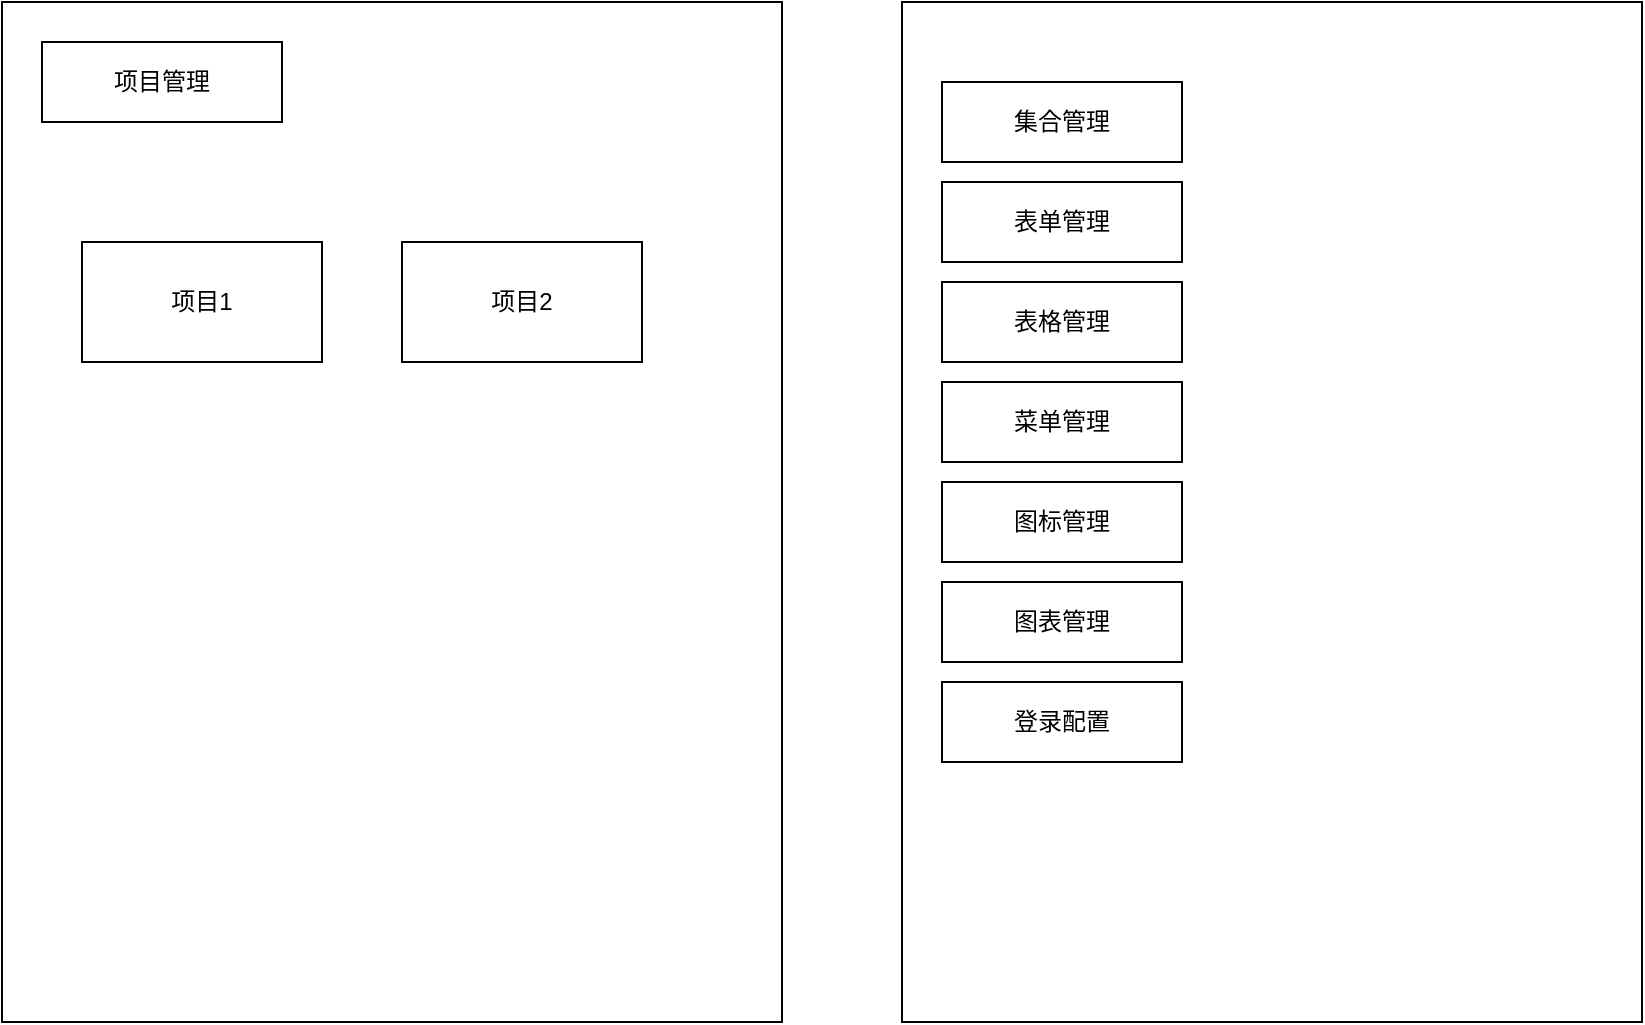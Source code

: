 <mxfile version="28.0.4">
  <diagram name="第 1 页" id="EUPo8QAIB9BZf9Kdl0mM">
    <mxGraphModel dx="1186" dy="647" grid="1" gridSize="10" guides="1" tooltips="1" connect="1" arrows="1" fold="1" page="1" pageScale="1" pageWidth="827" pageHeight="1169" math="0" shadow="0">
      <root>
        <mxCell id="0" />
        <mxCell id="1" parent="0" />
        <mxCell id="9GaNB3Ucm1xCQ0tJ4v_h-2" value="" style="whiteSpace=wrap;html=1;" vertex="1" parent="1">
          <mxGeometry x="120" y="190" width="390" height="510" as="geometry" />
        </mxCell>
        <mxCell id="9GaNB3Ucm1xCQ0tJ4v_h-3" value="项目管理" style="whiteSpace=wrap;html=1;" vertex="1" parent="1">
          <mxGeometry x="140" y="210" width="120" height="40" as="geometry" />
        </mxCell>
        <mxCell id="9GaNB3Ucm1xCQ0tJ4v_h-4" value="项目1" style="whiteSpace=wrap;html=1;" vertex="1" parent="1">
          <mxGeometry x="160" y="310" width="120" height="60" as="geometry" />
        </mxCell>
        <mxCell id="9GaNB3Ucm1xCQ0tJ4v_h-5" value="项目2" style="whiteSpace=wrap;html=1;" vertex="1" parent="1">
          <mxGeometry x="320" y="310" width="120" height="60" as="geometry" />
        </mxCell>
        <mxCell id="9GaNB3Ucm1xCQ0tJ4v_h-6" value="" style="whiteSpace=wrap;html=1;" vertex="1" parent="1">
          <mxGeometry x="570" y="190" width="370" height="510" as="geometry" />
        </mxCell>
        <mxCell id="9GaNB3Ucm1xCQ0tJ4v_h-7" value="集合管理" style="whiteSpace=wrap;html=1;" vertex="1" parent="1">
          <mxGeometry x="590" y="230" width="120" height="40" as="geometry" />
        </mxCell>
        <mxCell id="9GaNB3Ucm1xCQ0tJ4v_h-8" value="表单管理" style="whiteSpace=wrap;html=1;" vertex="1" parent="1">
          <mxGeometry x="590" y="280" width="120" height="40" as="geometry" />
        </mxCell>
        <mxCell id="9GaNB3Ucm1xCQ0tJ4v_h-9" value="表格管理" style="whiteSpace=wrap;html=1;" vertex="1" parent="1">
          <mxGeometry x="590" y="330" width="120" height="40" as="geometry" />
        </mxCell>
        <mxCell id="9GaNB3Ucm1xCQ0tJ4v_h-10" value="菜单管理" style="whiteSpace=wrap;html=1;" vertex="1" parent="1">
          <mxGeometry x="590" y="380" width="120" height="40" as="geometry" />
        </mxCell>
        <mxCell id="9GaNB3Ucm1xCQ0tJ4v_h-11" value="图标管理" style="whiteSpace=wrap;html=1;" vertex="1" parent="1">
          <mxGeometry x="590" y="430" width="120" height="40" as="geometry" />
        </mxCell>
        <mxCell id="9GaNB3Ucm1xCQ0tJ4v_h-12" value="图表管理" style="whiteSpace=wrap;html=1;" vertex="1" parent="1">
          <mxGeometry x="590" y="480" width="120" height="40" as="geometry" />
        </mxCell>
        <mxCell id="9GaNB3Ucm1xCQ0tJ4v_h-13" value="登录配置" style="whiteSpace=wrap;html=1;" vertex="1" parent="1">
          <mxGeometry x="590" y="530" width="120" height="40" as="geometry" />
        </mxCell>
      </root>
    </mxGraphModel>
  </diagram>
</mxfile>
